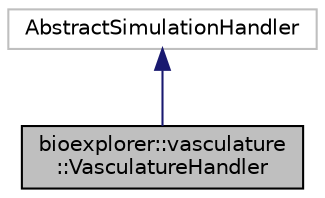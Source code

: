 digraph "bioexplorer::vasculature::VasculatureHandler"
{
 // LATEX_PDF_SIZE
  edge [fontname="Helvetica",fontsize="10",labelfontname="Helvetica",labelfontsize="10"];
  node [fontname="Helvetica",fontsize="10",shape=record];
  Node1 [label="bioexplorer::vasculature\l::VasculatureHandler",height=0.2,width=0.4,color="black", fillcolor="grey75", style="filled", fontcolor="black",tooltip="The VasculatureHandler class handles the mapping of the vasculature simulation to the geometry."];
  Node2 -> Node1 [dir="back",color="midnightblue",fontsize="10",style="solid",fontname="Helvetica"];
  Node2 [label="AbstractSimulationHandler",height=0.2,width=0.4,color="grey75", fillcolor="white", style="filled",tooltip=" "];
}
